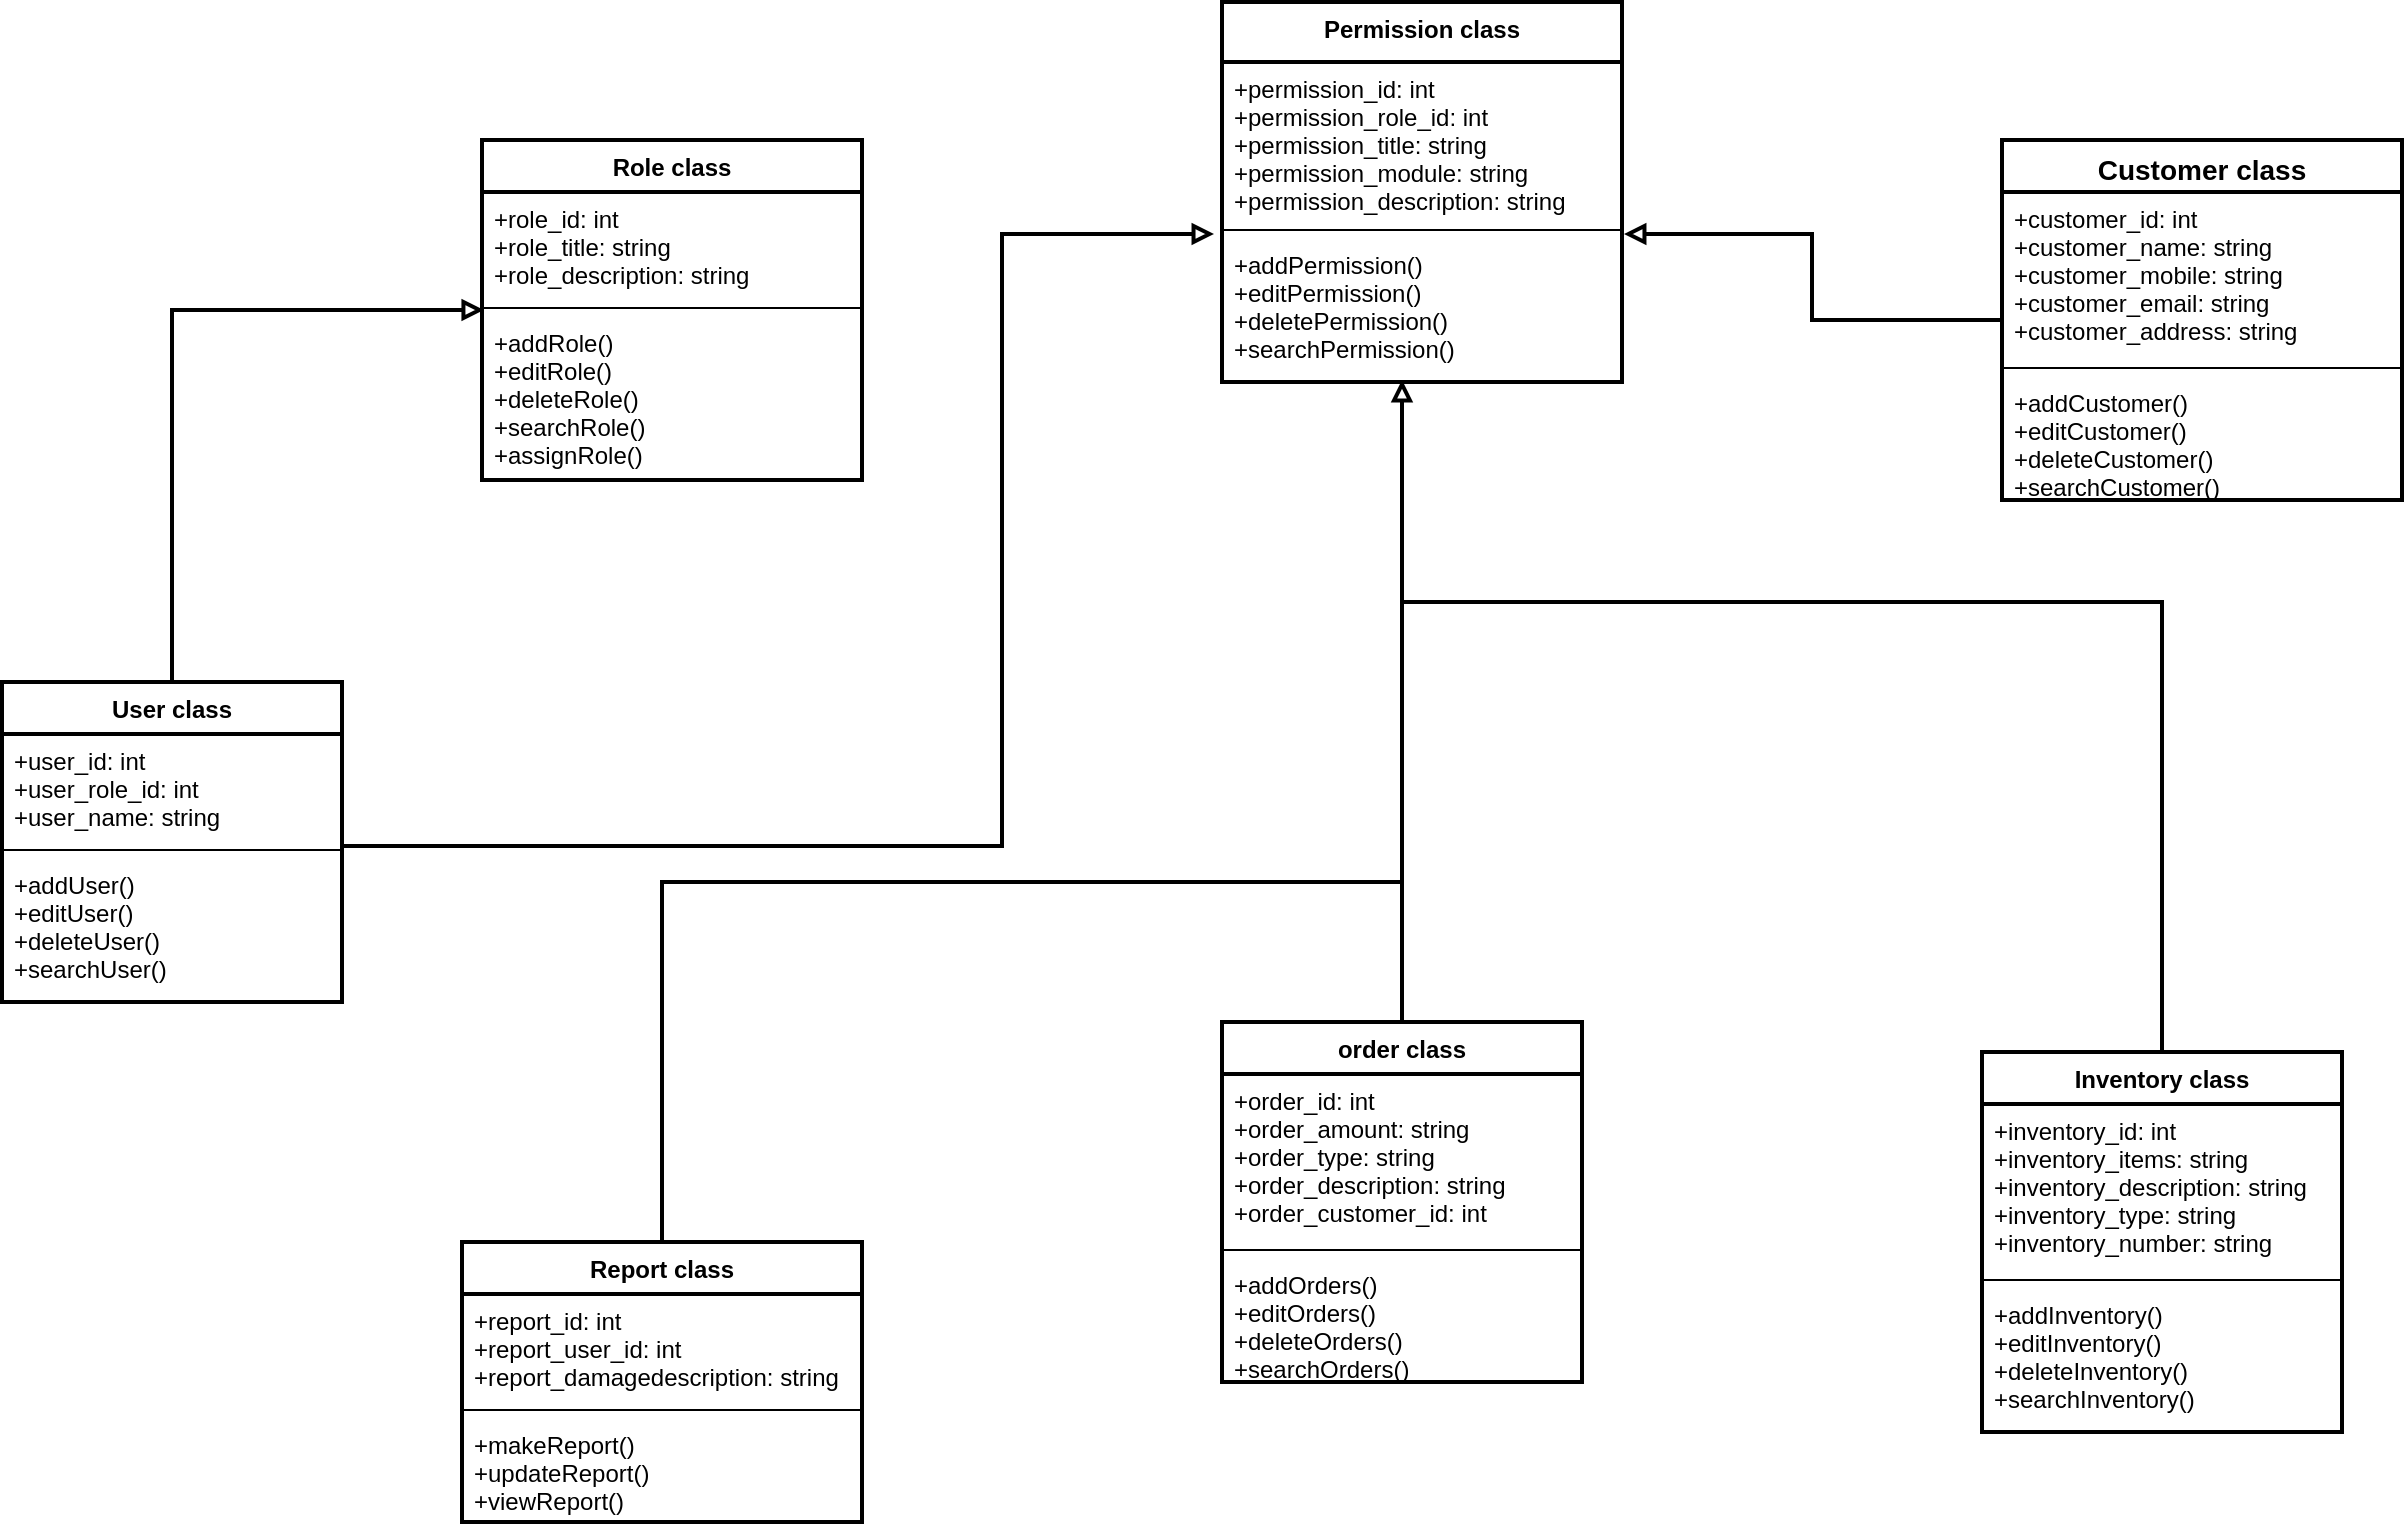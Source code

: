 <mxfile version="16.6.4" type="device"><diagram id="0BgKGtcFBvMC8ndsq_SK" name="Page-1"><mxGraphModel dx="2563" dy="884" grid="1" gridSize="10" guides="1" tooltips="1" connect="1" arrows="1" fold="1" page="1" pageScale="1" pageWidth="827" pageHeight="1169" math="0" shadow="0"><root><mxCell id="0"/><mxCell id="1" parent="0"/><mxCell id="-adRsPlDHAoT4zSGd7ND-1" value="Permission class&#10;" style="swimlane;fontStyle=1;align=center;verticalAlign=top;childLayout=stackLayout;horizontal=1;startSize=30;horizontalStack=0;resizeParent=1;resizeParentMax=0;resizeLast=0;collapsible=1;marginBottom=0;strokeWidth=2;" vertex="1" parent="1"><mxGeometry x="310" y="250" width="200" height="190" as="geometry"/></mxCell><mxCell id="-adRsPlDHAoT4zSGd7ND-2" value="+permission_id: int&#10;+permission_role_id: int&#10;+permission_title: string&#10;+permission_module: string&#10;+permission_description: string" style="text;strokeColor=none;fillColor=none;align=left;verticalAlign=top;spacingLeft=4;spacingRight=4;overflow=hidden;rotatable=0;points=[[0,0.5],[1,0.5]];portConstraint=eastwest;" vertex="1" parent="-adRsPlDHAoT4zSGd7ND-1"><mxGeometry y="30" width="200" height="80" as="geometry"/></mxCell><mxCell id="-adRsPlDHAoT4zSGd7ND-3" value="" style="line;strokeWidth=1;fillColor=none;align=left;verticalAlign=middle;spacingTop=-1;spacingLeft=3;spacingRight=3;rotatable=0;labelPosition=right;points=[];portConstraint=eastwest;" vertex="1" parent="-adRsPlDHAoT4zSGd7ND-1"><mxGeometry y="110" width="200" height="8" as="geometry"/></mxCell><mxCell id="-adRsPlDHAoT4zSGd7ND-4" value="+addPermission()&#10;+editPermission()&#10;+deletePermission()&#10;+searchPermission()" style="text;strokeColor=none;fillColor=none;align=left;verticalAlign=top;spacingLeft=4;spacingRight=4;overflow=hidden;rotatable=0;points=[[0,0.5],[1,0.5]];portConstraint=eastwest;" vertex="1" parent="-adRsPlDHAoT4zSGd7ND-1"><mxGeometry y="118" width="200" height="72" as="geometry"/></mxCell><mxCell id="-adRsPlDHAoT4zSGd7ND-7" value="Role class" style="swimlane;fontStyle=1;align=center;verticalAlign=top;childLayout=stackLayout;horizontal=1;startSize=26;horizontalStack=0;resizeParent=1;resizeParentMax=0;resizeLast=0;collapsible=1;marginBottom=0;strokeWidth=2;" vertex="1" parent="1"><mxGeometry x="-60" y="319" width="190" height="170" as="geometry"/></mxCell><mxCell id="-adRsPlDHAoT4zSGd7ND-8" value="+role_id: int&#10;+role_title: string&#10;+role_description: string&#10;" style="text;strokeColor=none;fillColor=none;align=left;verticalAlign=top;spacingLeft=4;spacingRight=4;overflow=hidden;rotatable=0;points=[[0,0.5],[1,0.5]];portConstraint=eastwest;" vertex="1" parent="-adRsPlDHAoT4zSGd7ND-7"><mxGeometry y="26" width="190" height="54" as="geometry"/></mxCell><mxCell id="-adRsPlDHAoT4zSGd7ND-9" value="" style="line;strokeWidth=1;fillColor=none;align=left;verticalAlign=middle;spacingTop=-1;spacingLeft=3;spacingRight=3;rotatable=0;labelPosition=right;points=[];portConstraint=eastwest;" vertex="1" parent="-adRsPlDHAoT4zSGd7ND-7"><mxGeometry y="80" width="190" height="8" as="geometry"/></mxCell><mxCell id="-adRsPlDHAoT4zSGd7ND-10" value="+addRole()&#10;+editRole()&#10;+deleteRole()&#10;+searchRole()&#10;+assignRole()" style="text;strokeColor=none;fillColor=none;align=left;verticalAlign=top;spacingLeft=4;spacingRight=4;overflow=hidden;rotatable=0;points=[[0,0.5],[1,0.5]];portConstraint=eastwest;" vertex="1" parent="-adRsPlDHAoT4zSGd7ND-7"><mxGeometry y="88" width="190" height="82" as="geometry"/></mxCell><mxCell id="-adRsPlDHAoT4zSGd7ND-15" style="edgeStyle=orthogonalEdgeStyle;rounded=0;orthogonalLoop=1;jettySize=auto;html=1;entryX=-0.02;entryY=-0.028;entryDx=0;entryDy=0;entryPerimeter=0;endArrow=block;endFill=0;exitX=1;exitY=1.037;exitDx=0;exitDy=0;exitPerimeter=0;strokeWidth=2;" edge="1" parent="1" source="-adRsPlDHAoT4zSGd7ND-12" target="-adRsPlDHAoT4zSGd7ND-4"><mxGeometry relative="1" as="geometry"><Array as="points"><mxPoint x="200" y="672"/><mxPoint x="200" y="366"/></Array></mxGeometry></mxCell><mxCell id="-adRsPlDHAoT4zSGd7ND-32" style="edgeStyle=orthogonalEdgeStyle;rounded=0;orthogonalLoop=1;jettySize=auto;html=1;entryX=0.005;entryY=1.093;entryDx=0;entryDy=0;entryPerimeter=0;fontSize=12;endArrow=block;endFill=0;strokeWidth=2;" edge="1" parent="1" source="-adRsPlDHAoT4zSGd7ND-11" target="-adRsPlDHAoT4zSGd7ND-8"><mxGeometry relative="1" as="geometry"/></mxCell><mxCell id="-adRsPlDHAoT4zSGd7ND-11" value="User class" style="swimlane;fontStyle=1;align=center;verticalAlign=top;childLayout=stackLayout;horizontal=1;startSize=26;horizontalStack=0;resizeParent=1;resizeParentMax=0;resizeLast=0;collapsible=1;marginBottom=0;strokeWidth=2;" vertex="1" parent="1"><mxGeometry x="-300" y="590" width="170" height="160" as="geometry"/></mxCell><mxCell id="-adRsPlDHAoT4zSGd7ND-12" value="+user_id: int&#10;+user_role_id: int&#10;+user_name: string" style="text;strokeColor=none;fillColor=none;align=left;verticalAlign=top;spacingLeft=4;spacingRight=4;overflow=hidden;rotatable=0;points=[[0,0.5],[1,0.5]];portConstraint=eastwest;" vertex="1" parent="-adRsPlDHAoT4zSGd7ND-11"><mxGeometry y="26" width="170" height="54" as="geometry"/></mxCell><mxCell id="-adRsPlDHAoT4zSGd7ND-13" value="" style="line;strokeWidth=1;fillColor=none;align=left;verticalAlign=middle;spacingTop=-1;spacingLeft=3;spacingRight=3;rotatable=0;labelPosition=right;points=[];portConstraint=eastwest;" vertex="1" parent="-adRsPlDHAoT4zSGd7ND-11"><mxGeometry y="80" width="170" height="8" as="geometry"/></mxCell><mxCell id="-adRsPlDHAoT4zSGd7ND-14" value="+addUser()&#10;+editUser()&#10;+deleteUser()&#10;+searchUser()" style="text;strokeColor=none;fillColor=none;align=left;verticalAlign=top;spacingLeft=4;spacingRight=4;overflow=hidden;rotatable=0;points=[[0,0.5],[1,0.5]];portConstraint=eastwest;" vertex="1" parent="-adRsPlDHAoT4zSGd7ND-11"><mxGeometry y="88" width="170" height="72" as="geometry"/></mxCell><mxCell id="-adRsPlDHAoT4zSGd7ND-36" style="edgeStyle=none;rounded=0;orthogonalLoop=1;jettySize=auto;html=1;entryX=0.45;entryY=0.986;entryDx=0;entryDy=0;entryPerimeter=0;fontSize=12;endArrow=block;endFill=0;strokeWidth=2;" edge="1" parent="1" source="-adRsPlDHAoT4zSGd7ND-16" target="-adRsPlDHAoT4zSGd7ND-4"><mxGeometry relative="1" as="geometry"/></mxCell><mxCell id="-adRsPlDHAoT4zSGd7ND-16" value="order class" style="swimlane;fontStyle=1;align=center;verticalAlign=top;childLayout=stackLayout;horizontal=1;startSize=26;horizontalStack=0;resizeParent=1;resizeParentMax=0;resizeLast=0;collapsible=1;marginBottom=0;strokeWidth=2;" vertex="1" parent="1"><mxGeometry x="310" y="760" width="180" height="180" as="geometry"/></mxCell><mxCell id="-adRsPlDHAoT4zSGd7ND-17" value="+order_id: int&#10;+order_amount: string&#10;+order_type: string&#10;+order_description: string&#10;+order_customer_id: int" style="text;strokeColor=none;fillColor=none;align=left;verticalAlign=top;spacingLeft=4;spacingRight=4;overflow=hidden;rotatable=0;points=[[0,0.5],[1,0.5]];portConstraint=eastwest;" vertex="1" parent="-adRsPlDHAoT4zSGd7ND-16"><mxGeometry y="26" width="180" height="84" as="geometry"/></mxCell><mxCell id="-adRsPlDHAoT4zSGd7ND-18" value="" style="line;strokeWidth=1;fillColor=none;align=left;verticalAlign=middle;spacingTop=-1;spacingLeft=3;spacingRight=3;rotatable=0;labelPosition=right;points=[];portConstraint=eastwest;" vertex="1" parent="-adRsPlDHAoT4zSGd7ND-16"><mxGeometry y="110" width="180" height="8" as="geometry"/></mxCell><mxCell id="-adRsPlDHAoT4zSGd7ND-19" value="+addOrders()&#10;+editOrders()&#10;+deleteOrders()&#10;+searchOrders()" style="text;strokeColor=none;fillColor=none;align=left;verticalAlign=top;spacingLeft=4;spacingRight=4;overflow=hidden;rotatable=0;points=[[0,0.5],[1,0.5]];portConstraint=eastwest;" vertex="1" parent="-adRsPlDHAoT4zSGd7ND-16"><mxGeometry y="118" width="180" height="62" as="geometry"/></mxCell><mxCell id="-adRsPlDHAoT4zSGd7ND-33" style="edgeStyle=orthogonalEdgeStyle;rounded=0;orthogonalLoop=1;jettySize=auto;html=1;entryX=1.005;entryY=-0.028;entryDx=0;entryDy=0;entryPerimeter=0;fontSize=12;endArrow=block;endFill=0;strokeWidth=2;" edge="1" parent="1" source="-adRsPlDHAoT4zSGd7ND-20" target="-adRsPlDHAoT4zSGd7ND-4"><mxGeometry relative="1" as="geometry"/></mxCell><mxCell id="-adRsPlDHAoT4zSGd7ND-20" value="Customer class" style="swimlane;fontStyle=1;align=center;verticalAlign=top;childLayout=stackLayout;horizontal=1;startSize=26;horizontalStack=0;resizeParent=1;resizeParentMax=0;resizeLast=0;collapsible=1;marginBottom=0;fontSize=14;strokeWidth=2;" vertex="1" parent="1"><mxGeometry x="700" y="319" width="200" height="180" as="geometry"/></mxCell><mxCell id="-adRsPlDHAoT4zSGd7ND-21" value="+customer_id: int&#10;+customer_name: string&#10;+customer_mobile: string&#10;+customer_email: string&#10;+customer_address: string&#10;&#10;" style="text;strokeColor=none;fillColor=none;align=left;verticalAlign=top;spacingLeft=4;spacingRight=4;overflow=hidden;rotatable=0;points=[[0,0.5],[1,0.5]];portConstraint=eastwest;fontSize=12;" vertex="1" parent="-adRsPlDHAoT4zSGd7ND-20"><mxGeometry y="26" width="200" height="84" as="geometry"/></mxCell><mxCell id="-adRsPlDHAoT4zSGd7ND-22" value="" style="line;strokeWidth=1;fillColor=none;align=left;verticalAlign=middle;spacingTop=-1;spacingLeft=3;spacingRight=3;rotatable=0;labelPosition=right;points=[];portConstraint=eastwest;fontSize=14;" vertex="1" parent="-adRsPlDHAoT4zSGd7ND-20"><mxGeometry y="110" width="200" height="8" as="geometry"/></mxCell><mxCell id="-adRsPlDHAoT4zSGd7ND-23" value="+addCustomer()&#10;+editCustomer()&#10;+deleteCustomer()&#10;+searchCustomer()" style="text;strokeColor=none;fillColor=none;align=left;verticalAlign=top;spacingLeft=4;spacingRight=4;overflow=hidden;rotatable=0;points=[[0,0.5],[1,0.5]];portConstraint=eastwest;fontSize=12;" vertex="1" parent="-adRsPlDHAoT4zSGd7ND-20"><mxGeometry y="118" width="200" height="62" as="geometry"/></mxCell><mxCell id="-adRsPlDHAoT4zSGd7ND-40" style="edgeStyle=orthogonalEdgeStyle;rounded=0;orthogonalLoop=1;jettySize=auto;html=1;fontSize=12;endArrow=none;endFill=0;strokeWidth=2;" edge="1" parent="1" source="-adRsPlDHAoT4zSGd7ND-24"><mxGeometry relative="1" as="geometry"><mxPoint x="400" y="550" as="targetPoint"/><Array as="points"><mxPoint x="780" y="550"/></Array></mxGeometry></mxCell><mxCell id="-adRsPlDHAoT4zSGd7ND-24" value="Inventory class" style="swimlane;fontStyle=1;align=center;verticalAlign=top;childLayout=stackLayout;horizontal=1;startSize=26;horizontalStack=0;resizeParent=1;resizeParentMax=0;resizeLast=0;collapsible=1;marginBottom=0;fontSize=12;strokeWidth=2;" vertex="1" parent="1"><mxGeometry x="690" y="775" width="180" height="190" as="geometry"/></mxCell><mxCell id="-adRsPlDHAoT4zSGd7ND-25" value="+inventory_id: int&#10;+inventory_items: string&#10;+inventory_description: string&#10;+inventory_type: string&#10;+inventory_number: string" style="text;strokeColor=none;fillColor=none;align=left;verticalAlign=top;spacingLeft=4;spacingRight=4;overflow=hidden;rotatable=0;points=[[0,0.5],[1,0.5]];portConstraint=eastwest;fontSize=12;" vertex="1" parent="-adRsPlDHAoT4zSGd7ND-24"><mxGeometry y="26" width="180" height="84" as="geometry"/></mxCell><mxCell id="-adRsPlDHAoT4zSGd7ND-26" value="" style="line;strokeWidth=1;fillColor=none;align=left;verticalAlign=middle;spacingTop=-1;spacingLeft=3;spacingRight=3;rotatable=0;labelPosition=right;points=[];portConstraint=eastwest;fontSize=12;" vertex="1" parent="-adRsPlDHAoT4zSGd7ND-24"><mxGeometry y="110" width="180" height="8" as="geometry"/></mxCell><mxCell id="-adRsPlDHAoT4zSGd7ND-27" value="+addInventory()&#10;+editInventory()&#10;+deleteInventory()&#10;+searchInventory()" style="text;strokeColor=none;fillColor=none;align=left;verticalAlign=top;spacingLeft=4;spacingRight=4;overflow=hidden;rotatable=0;points=[[0,0.5],[1,0.5]];portConstraint=eastwest;fontSize=12;" vertex="1" parent="-adRsPlDHAoT4zSGd7ND-24"><mxGeometry y="118" width="180" height="72" as="geometry"/></mxCell><mxCell id="-adRsPlDHAoT4zSGd7ND-39" style="edgeStyle=orthogonalEdgeStyle;rounded=0;orthogonalLoop=1;jettySize=auto;html=1;fontSize=12;endArrow=none;endFill=0;strokeWidth=2;" edge="1" parent="1" source="-adRsPlDHAoT4zSGd7ND-28"><mxGeometry relative="1" as="geometry"><mxPoint x="400" y="690" as="targetPoint"/><Array as="points"><mxPoint x="30" y="690"/></Array></mxGeometry></mxCell><mxCell id="-adRsPlDHAoT4zSGd7ND-28" value="Report class" style="swimlane;fontStyle=1;align=center;verticalAlign=top;childLayout=stackLayout;horizontal=1;startSize=26;horizontalStack=0;resizeParent=1;resizeParentMax=0;resizeLast=0;collapsible=1;marginBottom=0;fontSize=12;strokeWidth=2;" vertex="1" parent="1"><mxGeometry x="-70" y="870" width="200" height="140" as="geometry"/></mxCell><mxCell id="-adRsPlDHAoT4zSGd7ND-29" value="+report_id: int&#10;+report_user_id: int&#10;+report_damagedescription: string" style="text;strokeColor=none;fillColor=none;align=left;verticalAlign=top;spacingLeft=4;spacingRight=4;overflow=hidden;rotatable=0;points=[[0,0.5],[1,0.5]];portConstraint=eastwest;fontSize=12;" vertex="1" parent="-adRsPlDHAoT4zSGd7ND-28"><mxGeometry y="26" width="200" height="54" as="geometry"/></mxCell><mxCell id="-adRsPlDHAoT4zSGd7ND-30" value="" style="line;strokeWidth=1;fillColor=none;align=left;verticalAlign=middle;spacingTop=-1;spacingLeft=3;spacingRight=3;rotatable=0;labelPosition=right;points=[];portConstraint=eastwest;fontSize=12;" vertex="1" parent="-adRsPlDHAoT4zSGd7ND-28"><mxGeometry y="80" width="200" height="8" as="geometry"/></mxCell><mxCell id="-adRsPlDHAoT4zSGd7ND-31" value="+makeReport()&#10;+updateReport()&#10;+viewReport()" style="text;strokeColor=none;fillColor=none;align=left;verticalAlign=top;spacingLeft=4;spacingRight=4;overflow=hidden;rotatable=0;points=[[0,0.5],[1,0.5]];portConstraint=eastwest;fontSize=12;" vertex="1" parent="-adRsPlDHAoT4zSGd7ND-28"><mxGeometry y="88" width="200" height="52" as="geometry"/></mxCell></root></mxGraphModel></diagram></mxfile>